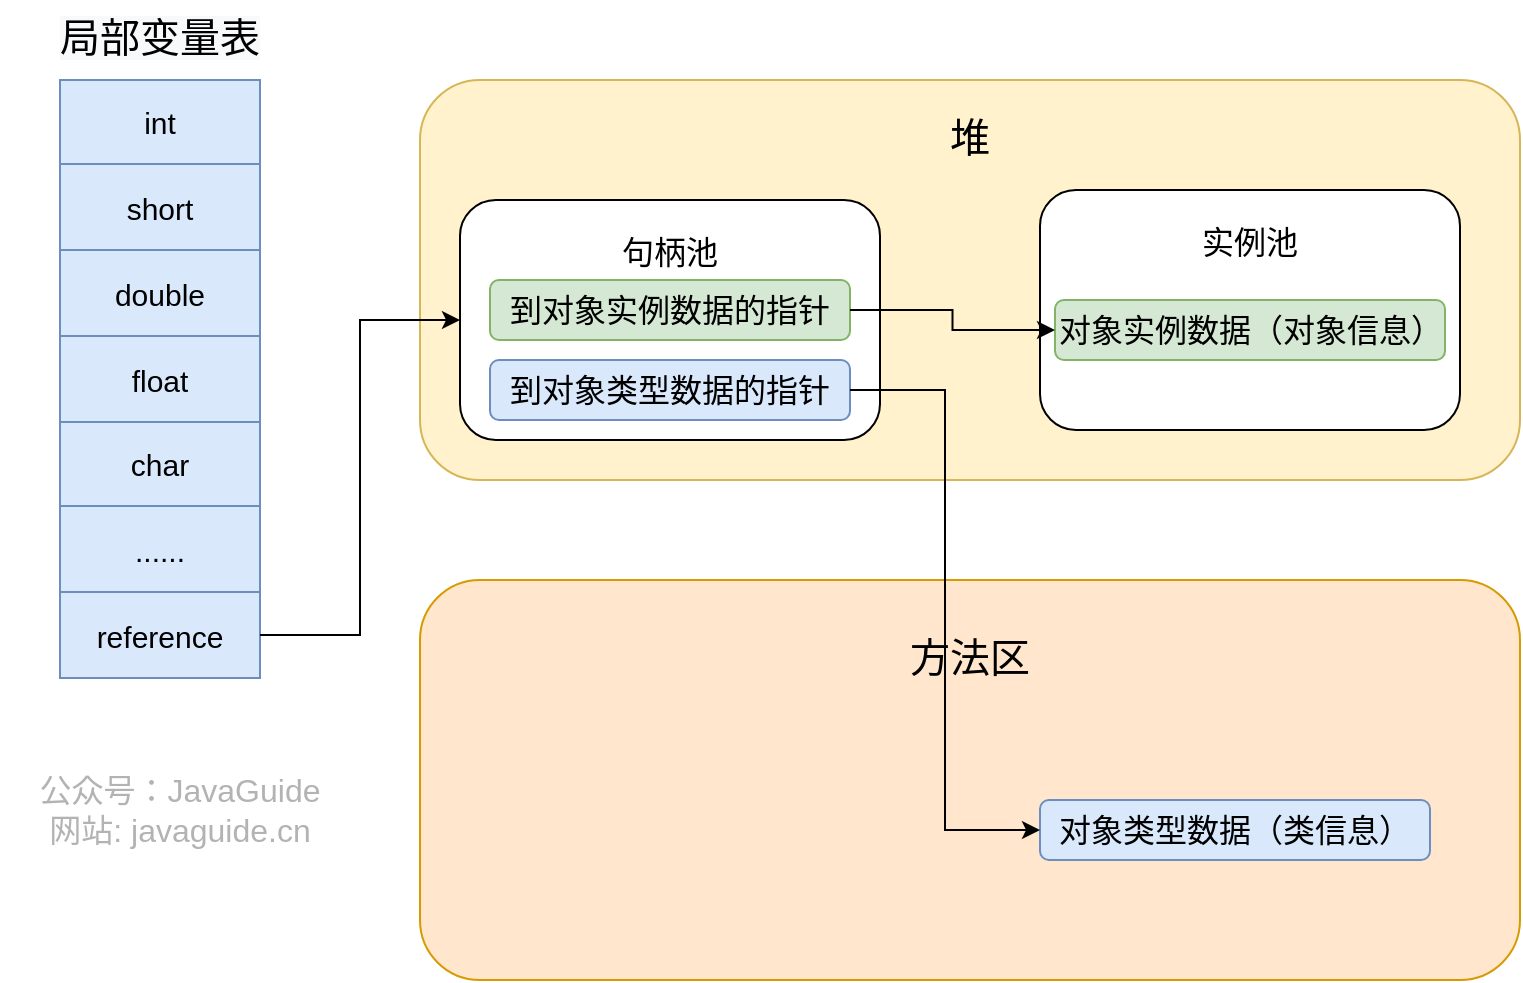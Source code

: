 <mxfile version="13.4.5" type="device"><diagram id="6X82WsNQckO4uXAmfOEM" name="Page-1"><mxGraphModel dx="1106" dy="997" grid="1" gridSize="10" guides="1" tooltips="1" connect="1" arrows="1" fold="1" page="1" pageScale="1" pageWidth="1169" pageHeight="1654" math="0" shadow="0"><root><mxCell id="0"/><mxCell id="1" parent="0"/><mxCell id="sD8AHp6misuDI_s6jKei-1" value="" style="shape=table;html=1;whiteSpace=wrap;startSize=0;container=1;collapsible=0;childLayout=tableLayout;rounded=1;fontSize=16;fillColor=#dae8fc;strokeColor=#6c8ebf;" parent="1" vertex="1"><mxGeometry x="210" y="240" width="100" height="299" as="geometry"/></mxCell><mxCell id="sD8AHp6misuDI_s6jKei-2" value="" style="shape=partialRectangle;html=1;whiteSpace=wrap;collapsible=0;dropTarget=0;pointerEvents=0;fillColor=none;top=0;left=0;bottom=0;right=0;points=[[0,0.5],[1,0.5]];portConstraint=eastwest;" parent="sD8AHp6misuDI_s6jKei-1" vertex="1"><mxGeometry width="100" height="42" as="geometry"/></mxCell><mxCell id="sD8AHp6misuDI_s6jKei-3" value="&lt;font style=&quot;font-size: 15px&quot;&gt;int&lt;/font&gt;" style="shape=partialRectangle;html=1;whiteSpace=wrap;connectable=0;overflow=hidden;fillColor=none;top=0;left=0;bottom=0;right=0;" parent="sD8AHp6misuDI_s6jKei-2" vertex="1"><mxGeometry width="100" height="42" as="geometry"/></mxCell><mxCell id="sD8AHp6misuDI_s6jKei-4" value="" style="shape=partialRectangle;html=1;whiteSpace=wrap;collapsible=0;dropTarget=0;pointerEvents=0;fillColor=none;top=0;left=0;bottom=0;right=0;points=[[0,0.5],[1,0.5]];portConstraint=eastwest;fontSize=15;" parent="sD8AHp6misuDI_s6jKei-1" vertex="1"><mxGeometry y="42" width="100" height="43" as="geometry"/></mxCell><mxCell id="sD8AHp6misuDI_s6jKei-5" value="short" style="shape=partialRectangle;html=1;whiteSpace=wrap;connectable=0;overflow=hidden;fillColor=none;top=0;left=0;bottom=0;right=0;fontSize=15;" parent="sD8AHp6misuDI_s6jKei-4" vertex="1"><mxGeometry width="100" height="43" as="geometry"/></mxCell><mxCell id="sD8AHp6misuDI_s6jKei-6" value="" style="shape=partialRectangle;html=1;whiteSpace=wrap;collapsible=0;dropTarget=0;pointerEvents=0;fillColor=none;top=0;left=0;bottom=0;right=0;points=[[0,0.5],[1,0.5]];portConstraint=eastwest;fontSize=15;" parent="sD8AHp6misuDI_s6jKei-1" vertex="1"><mxGeometry y="85" width="100" height="43" as="geometry"/></mxCell><mxCell id="sD8AHp6misuDI_s6jKei-7" value="double" style="shape=partialRectangle;html=1;whiteSpace=wrap;connectable=0;overflow=hidden;fillColor=none;top=0;left=0;bottom=0;right=0;fontSize=15;" parent="sD8AHp6misuDI_s6jKei-6" vertex="1"><mxGeometry width="100" height="43" as="geometry"/></mxCell><mxCell id="sD8AHp6misuDI_s6jKei-8" value="" style="shape=partialRectangle;html=1;whiteSpace=wrap;collapsible=0;dropTarget=0;pointerEvents=0;fillColor=none;top=0;left=0;bottom=0;right=0;points=[[0,0.5],[1,0.5]];portConstraint=eastwest;fontSize=15;" parent="sD8AHp6misuDI_s6jKei-1" vertex="1"><mxGeometry y="128" width="100" height="43" as="geometry"/></mxCell><mxCell id="sD8AHp6misuDI_s6jKei-9" value="float" style="shape=partialRectangle;html=1;whiteSpace=wrap;connectable=0;overflow=hidden;fillColor=none;top=0;left=0;bottom=0;right=0;fontSize=15;" parent="sD8AHp6misuDI_s6jKei-8" vertex="1"><mxGeometry width="100" height="43" as="geometry"/></mxCell><mxCell id="sD8AHp6misuDI_s6jKei-10" value="" style="shape=partialRectangle;html=1;whiteSpace=wrap;collapsible=0;dropTarget=0;pointerEvents=0;fillColor=none;top=0;left=0;bottom=0;right=0;points=[[0,0.5],[1,0.5]];portConstraint=eastwest;fontSize=15;" parent="sD8AHp6misuDI_s6jKei-1" vertex="1"><mxGeometry y="171" width="100" height="42" as="geometry"/></mxCell><mxCell id="sD8AHp6misuDI_s6jKei-11" value="char" style="shape=partialRectangle;html=1;whiteSpace=wrap;connectable=0;overflow=hidden;fillColor=none;top=0;left=0;bottom=0;right=0;fontSize=15;" parent="sD8AHp6misuDI_s6jKei-10" vertex="1"><mxGeometry width="100" height="42" as="geometry"/></mxCell><mxCell id="sD8AHp6misuDI_s6jKei-12" value="" style="shape=partialRectangle;html=1;whiteSpace=wrap;collapsible=0;dropTarget=0;pointerEvents=0;fillColor=none;top=0;left=0;bottom=0;right=0;points=[[0,0.5],[1,0.5]];portConstraint=eastwest;fontSize=15;" parent="sD8AHp6misuDI_s6jKei-1" vertex="1"><mxGeometry y="213" width="100" height="43" as="geometry"/></mxCell><mxCell id="sD8AHp6misuDI_s6jKei-13" value="......" style="shape=partialRectangle;html=1;whiteSpace=wrap;connectable=0;overflow=hidden;fillColor=none;top=0;left=0;bottom=0;right=0;fontSize=15;" parent="sD8AHp6misuDI_s6jKei-12" vertex="1"><mxGeometry width="100" height="43" as="geometry"/></mxCell><mxCell id="sD8AHp6misuDI_s6jKei-14" value="" style="shape=partialRectangle;html=1;whiteSpace=wrap;collapsible=0;dropTarget=0;pointerEvents=0;fillColor=none;top=0;left=0;bottom=0;right=0;points=[[0,0.5],[1,0.5]];portConstraint=eastwest;fontSize=15;" parent="sD8AHp6misuDI_s6jKei-1" vertex="1"><mxGeometry y="256" width="100" height="43" as="geometry"/></mxCell><mxCell id="sD8AHp6misuDI_s6jKei-15" value="reference" style="shape=partialRectangle;html=1;whiteSpace=wrap;connectable=0;overflow=hidden;fillColor=none;top=0;left=0;bottom=0;right=0;fontSize=15;" parent="sD8AHp6misuDI_s6jKei-14" vertex="1"><mxGeometry width="100" height="43" as="geometry"/></mxCell><mxCell id="sD8AHp6misuDI_s6jKei-16" value="&lt;span style=&quot;color: rgb(0, 0, 0); font-family: helvetica; font-size: 20px; font-style: normal; font-weight: 400; letter-spacing: normal; text-indent: 0px; text-transform: none; word-spacing: 0px; background-color: rgb(248, 249, 250);&quot;&gt;局部变量表&lt;/span&gt;" style="text;whiteSpace=wrap;html=1;fontSize=20;align=center;" parent="1" vertex="1"><mxGeometry x="205" y="200" width="110" height="50" as="geometry"/></mxCell><mxCell id="sD8AHp6misuDI_s6jKei-17" value="" style="rounded=1;whiteSpace=wrap;html=1;fillColor=#fff2cc;strokeColor=#d6b656;" parent="1" vertex="1"><mxGeometry x="390" y="240" width="550" height="200" as="geometry"/></mxCell><mxCell id="sD8AHp6misuDI_s6jKei-18" value="&lt;font face=&quot;helvetica&quot; style=&quot;font-size: 20px;&quot;&gt;&lt;span style=&quot;font-size: 20px;&quot;&gt;堆&lt;/span&gt;&lt;/font&gt;" style="text;whiteSpace=wrap;html=1;fontSize=20;align=center;" parent="1" vertex="1"><mxGeometry x="610" y="250" width="110" height="50" as="geometry"/></mxCell><mxCell id="sD8AHp6misuDI_s6jKei-19" value="" style="rounded=1;whiteSpace=wrap;html=1;" parent="1" vertex="1"><mxGeometry x="410" y="300" width="210" height="120" as="geometry"/></mxCell><mxCell id="sD8AHp6misuDI_s6jKei-20" value="&lt;font face=&quot;helvetica&quot;&gt;&lt;span style=&quot;font-size: 16px&quot;&gt;句柄池&lt;/span&gt;&lt;/font&gt;" style="text;whiteSpace=wrap;html=1;fontSize=15;align=center;" parent="1" vertex="1"><mxGeometry x="460" y="310" width="110" height="30" as="geometry"/></mxCell><mxCell id="sD8AHp6misuDI_s6jKei-21" value="到对象实例数据的指针" style="rounded=1;whiteSpace=wrap;html=1;fontSize=16;fillColor=#d5e8d4;strokeColor=#82b366;" parent="1" vertex="1"><mxGeometry x="425" y="340" width="180" height="30" as="geometry"/></mxCell><mxCell id="sD8AHp6misuDI_s6jKei-22" value="到对象类型数据的指针" style="rounded=1;whiteSpace=wrap;html=1;fontSize=16;fillColor=#dae8fc;strokeColor=#6c8ebf;" parent="1" vertex="1"><mxGeometry x="425" y="380" width="180" height="30" as="geometry"/></mxCell><mxCell id="sD8AHp6misuDI_s6jKei-23" value="" style="rounded=1;whiteSpace=wrap;html=1;" parent="1" vertex="1"><mxGeometry x="700" y="295" width="210" height="120" as="geometry"/></mxCell><mxCell id="sD8AHp6misuDI_s6jKei-24" value="&lt;font face=&quot;helvetica&quot;&gt;&lt;span style=&quot;font-size: 16px&quot;&gt;实例池&lt;/span&gt;&lt;/font&gt;" style="text;whiteSpace=wrap;html=1;fontSize=15;align=center;" parent="1" vertex="1"><mxGeometry x="750" y="305" width="110" height="30" as="geometry"/></mxCell><mxCell id="sD8AHp6misuDI_s6jKei-25" value="" style="rounded=1;whiteSpace=wrap;html=1;fillColor=#ffe6cc;strokeColor=#d79b00;" parent="1" vertex="1"><mxGeometry x="390" y="490" width="550" height="200" as="geometry"/></mxCell><mxCell id="sD8AHp6misuDI_s6jKei-26" value="&lt;font face=&quot;helvetica&quot; style=&quot;font-size: 20px&quot;&gt;&lt;span style=&quot;font-size: 20px&quot;&gt;方法区&lt;/span&gt;&lt;/font&gt;" style="text;whiteSpace=wrap;html=1;fontSize=20;align=center;" parent="1" vertex="1"><mxGeometry x="610" y="510" width="110" height="50" as="geometry"/></mxCell><mxCell id="sD8AHp6misuDI_s6jKei-28" value="对象实例数据（对象信息）" style="rounded=1;whiteSpace=wrap;html=1;fontSize=16;fillColor=#d5e8d4;strokeColor=#82b366;" parent="1" vertex="1"><mxGeometry x="707.5" y="350" width="195" height="30" as="geometry"/></mxCell><mxCell id="sD8AHp6misuDI_s6jKei-30" value="对象类型数据（类信息）" style="rounded=1;whiteSpace=wrap;html=1;fontSize=16;fillColor=#dae8fc;strokeColor=#6c8ebf;" parent="1" vertex="1"><mxGeometry x="700" y="600" width="195" height="30" as="geometry"/></mxCell><mxCell id="sD8AHp6misuDI_s6jKei-33" style="edgeStyle=orthogonalEdgeStyle;rounded=0;orthogonalLoop=1;jettySize=auto;html=1;entryX=0;entryY=0.5;entryDx=0;entryDy=0;fontSize=20;" parent="1" source="sD8AHp6misuDI_s6jKei-22" target="sD8AHp6misuDI_s6jKei-30" edge="1"><mxGeometry relative="1" as="geometry"/></mxCell><mxCell id="sD8AHp6misuDI_s6jKei-34" style="edgeStyle=orthogonalEdgeStyle;rounded=0;orthogonalLoop=1;jettySize=auto;html=1;fontSize=20;" parent="1" source="sD8AHp6misuDI_s6jKei-21" target="sD8AHp6misuDI_s6jKei-28" edge="1"><mxGeometry relative="1" as="geometry"/></mxCell><mxCell id="sD8AHp6misuDI_s6jKei-36" value="公众号：JavaGuide&lt;br style=&quot;font-size: 16px&quot;&gt;网站: javaguide.cn" style="text;html=1;strokeColor=none;fillColor=none;align=center;verticalAlign=middle;whiteSpace=wrap;rounded=0;labelBackgroundColor=none;fontSize=16;fontColor=#B3B3B3;rotation=0;sketch=0;" parent="1" vertex="1"><mxGeometry x="180" y="600" width="180" height="10" as="geometry"/></mxCell><mxCell id="wOrYhAn2HES7FhKnqK5u-1" style="edgeStyle=orthogonalEdgeStyle;rounded=0;orthogonalLoop=1;jettySize=auto;html=1;entryX=0;entryY=0.5;entryDx=0;entryDy=0;" edge="1" parent="1" source="sD8AHp6misuDI_s6jKei-14" target="sD8AHp6misuDI_s6jKei-19"><mxGeometry relative="1" as="geometry"/></mxCell></root></mxGraphModel></diagram></mxfile>